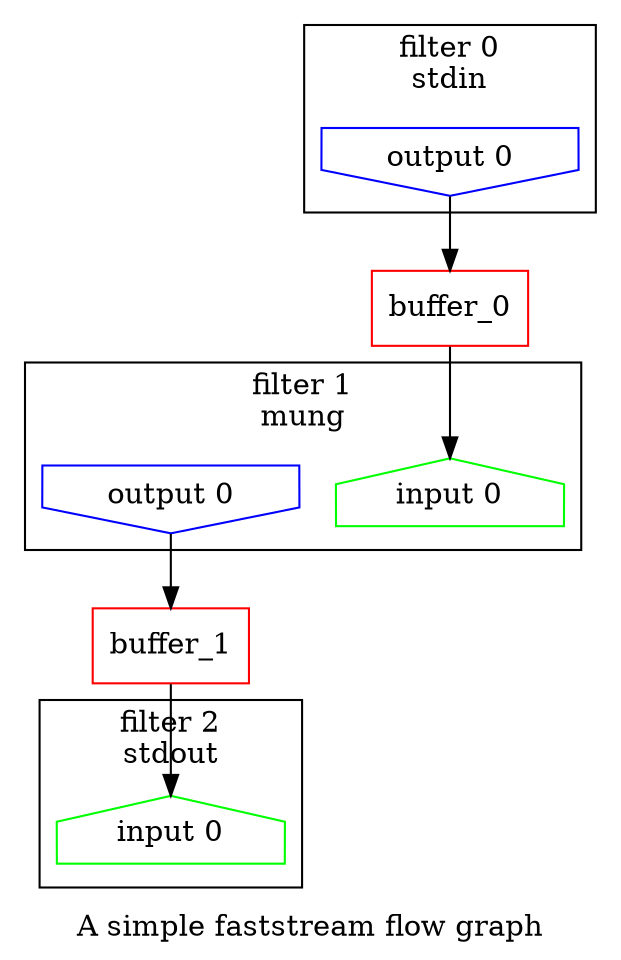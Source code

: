 // Diagram of a simple faststream

digraph {
    label="A simple faststream flow graph";

    subgraph cluster_0 {
        label="filter 0\nstdin";
        node [shape=invhouse, color=blue];
        output0_0 [label="output 0"];
    }

    subgraph cluster_1 {
        label="filter 1\nmung";
        node [shape=house, color=green];
        {rank = same; input1_0 [label="input 0"];}
        node [shape=invhouse, color=blue];
        {rank = same; output1_0 [label="output 0"];}
    }

    subgraph cluster_2 {
        label="filter 2\nstdout";
        node [shape=house, color=green];
        input2_0 [ label="input 0"];
    }


    buffer_0 [shape=rect, color=red];
    buffer_1 [shape=rect, color=red];

    output1_0 -> buffer_1;
    output0_0 -> buffer_0;

    buffer_0 -> input1_0;
    buffer_1 -> input2_0;
}
